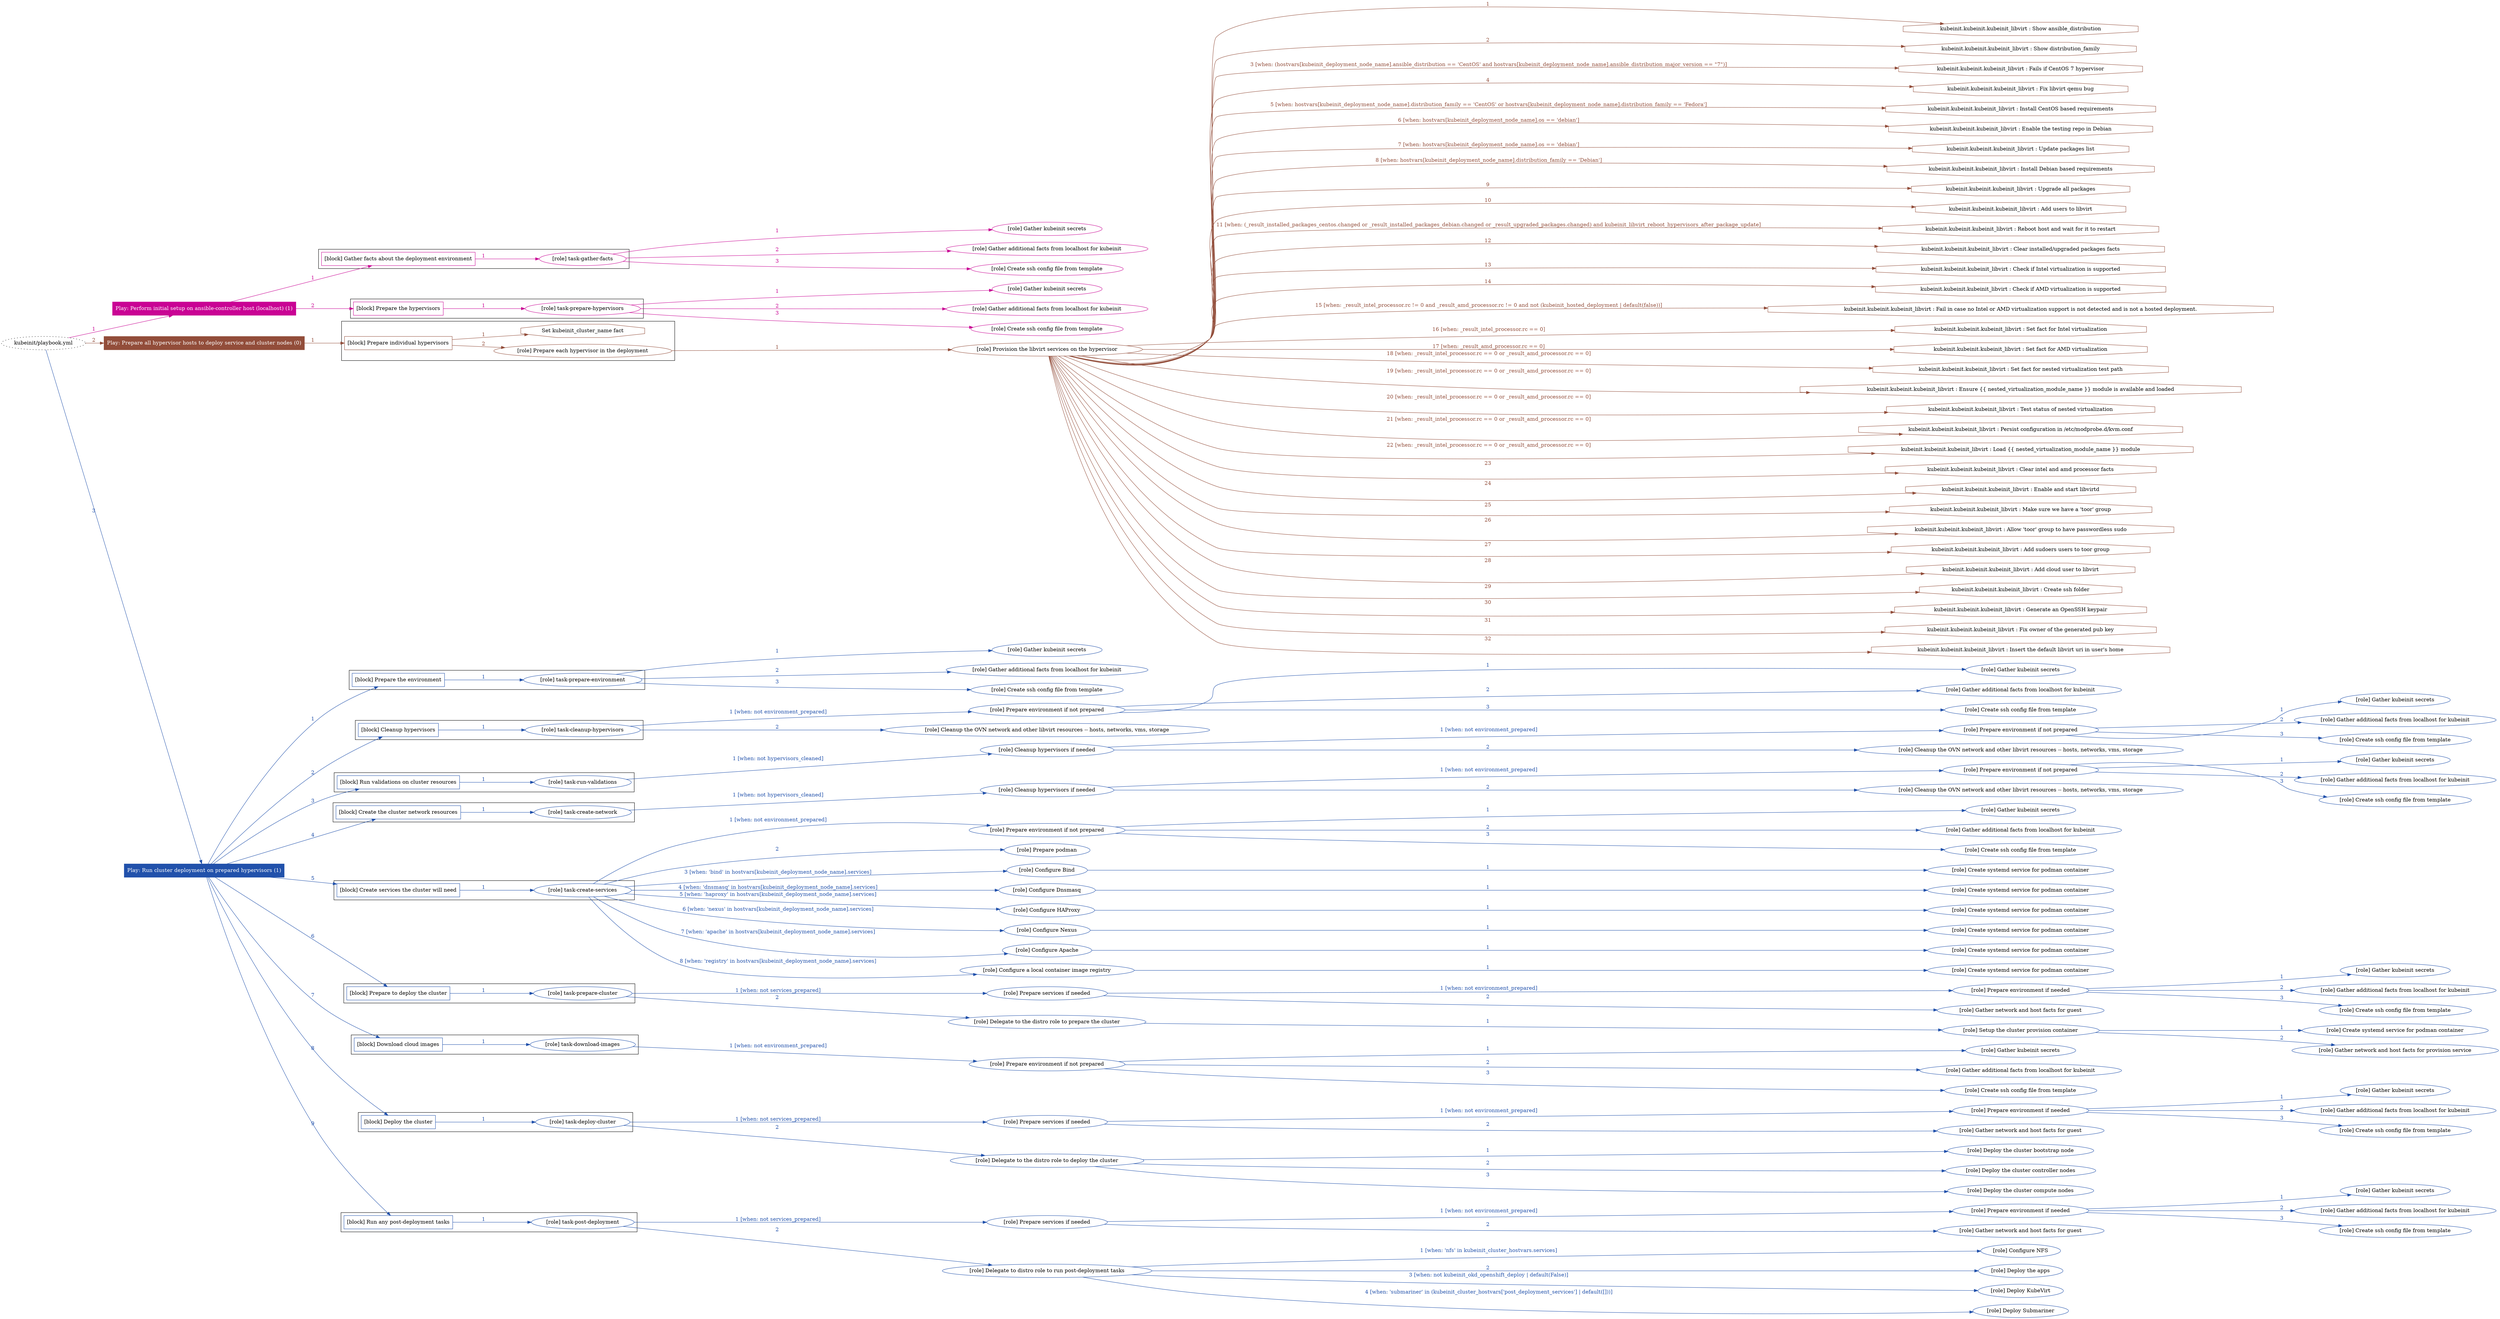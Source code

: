 digraph {
	graph [concentrate=true ordering=in rankdir=LR ratio=fill]
	edge [esep=5 sep=10]
	"kubeinit/playbook.yml" [id=root_node style=dotted]
	play_89f394bd [label="Play: Perform initial setup on ansible-controller host (localhost) (1)" color="#c90394" fontcolor="#ffffff" id=play_89f394bd shape=box style=filled tooltip=localhost]
	"kubeinit/playbook.yml" -> play_89f394bd [label="1 " color="#c90394" fontcolor="#c90394" id=edge_a8572c7b labeltooltip="1 " tooltip="1 "]
	subgraph "Gather kubeinit secrets" {
		role_0ba0e961 [label="[role] Gather kubeinit secrets" color="#c90394" id=role_0ba0e961 tooltip="Gather kubeinit secrets"]
	}
	subgraph "Gather additional facts from localhost for kubeinit" {
		role_c04fdbd7 [label="[role] Gather additional facts from localhost for kubeinit" color="#c90394" id=role_c04fdbd7 tooltip="Gather additional facts from localhost for kubeinit"]
	}
	subgraph "Create ssh config file from template" {
		role_5e4dc80d [label="[role] Create ssh config file from template" color="#c90394" id=role_5e4dc80d tooltip="Create ssh config file from template"]
	}
	subgraph "task-gather-facts" {
		role_0a636945 [label="[role] task-gather-facts" color="#c90394" id=role_0a636945 tooltip="task-gather-facts"]
		role_0a636945 -> role_0ba0e961 [label="1 " color="#c90394" fontcolor="#c90394" id=edge_f720517a labeltooltip="1 " tooltip="1 "]
		role_0a636945 -> role_c04fdbd7 [label="2 " color="#c90394" fontcolor="#c90394" id=edge_b1d1b914 labeltooltip="2 " tooltip="2 "]
		role_0a636945 -> role_5e4dc80d [label="3 " color="#c90394" fontcolor="#c90394" id=edge_578b113d labeltooltip="3 " tooltip="3 "]
	}
	subgraph "Gather kubeinit secrets" {
		role_e8a8e2ba [label="[role] Gather kubeinit secrets" color="#c90394" id=role_e8a8e2ba tooltip="Gather kubeinit secrets"]
	}
	subgraph "Gather additional facts from localhost for kubeinit" {
		role_e1979c20 [label="[role] Gather additional facts from localhost for kubeinit" color="#c90394" id=role_e1979c20 tooltip="Gather additional facts from localhost for kubeinit"]
	}
	subgraph "Create ssh config file from template" {
		role_d66379b2 [label="[role] Create ssh config file from template" color="#c90394" id=role_d66379b2 tooltip="Create ssh config file from template"]
	}
	subgraph "task-prepare-hypervisors" {
		role_74c50808 [label="[role] task-prepare-hypervisors" color="#c90394" id=role_74c50808 tooltip="task-prepare-hypervisors"]
		role_74c50808 -> role_e8a8e2ba [label="1 " color="#c90394" fontcolor="#c90394" id=edge_cc31ff54 labeltooltip="1 " tooltip="1 "]
		role_74c50808 -> role_e1979c20 [label="2 " color="#c90394" fontcolor="#c90394" id=edge_ba671cfe labeltooltip="2 " tooltip="2 "]
		role_74c50808 -> role_d66379b2 [label="3 " color="#c90394" fontcolor="#c90394" id=edge_78fd82ef labeltooltip="3 " tooltip="3 "]
	}
	subgraph "Play: Perform initial setup on ansible-controller host (localhost) (1)" {
		play_89f394bd -> block_bc81eb5c [label=1 color="#c90394" fontcolor="#c90394" id=edge_9e8557f2 labeltooltip=1 tooltip=1]
		subgraph cluster_block_bc81eb5c {
			block_bc81eb5c [label="[block] Gather facts about the deployment environment" color="#c90394" id=block_bc81eb5c labeltooltip="Gather facts about the deployment environment" shape=box tooltip="Gather facts about the deployment environment"]
			block_bc81eb5c -> role_0a636945 [label="1 " color="#c90394" fontcolor="#c90394" id=edge_6aa9cfd5 labeltooltip="1 " tooltip="1 "]
		}
		play_89f394bd -> block_e5239d18 [label=2 color="#c90394" fontcolor="#c90394" id=edge_1dfb1597 labeltooltip=2 tooltip=2]
		subgraph cluster_block_e5239d18 {
			block_e5239d18 [label="[block] Prepare the hypervisors" color="#c90394" id=block_e5239d18 labeltooltip="Prepare the hypervisors" shape=box tooltip="Prepare the hypervisors"]
			block_e5239d18 -> role_74c50808 [label="1 " color="#c90394" fontcolor="#c90394" id=edge_68de1f08 labeltooltip="1 " tooltip="1 "]
		}
	}
	play_40ee2f15 [label="Play: Prepare all hypervisor hosts to deploy service and cluster nodes (0)" color="#924d3a" fontcolor="#ffffff" id=play_40ee2f15 shape=box style=filled tooltip="Play: Prepare all hypervisor hosts to deploy service and cluster nodes (0)"]
	"kubeinit/playbook.yml" -> play_40ee2f15 [label="2 " color="#924d3a" fontcolor="#924d3a" id=edge_bad44b16 labeltooltip="2 " tooltip="2 "]
	subgraph "Provision the libvirt services on the hypervisor" {
		role_5d7294c8 [label="[role] Provision the libvirt services on the hypervisor" color="#924d3a" id=role_5d7294c8 tooltip="Provision the libvirt services on the hypervisor"]
		task_5322d068 [label="kubeinit.kubeinit.kubeinit_libvirt : Show ansible_distribution" color="#924d3a" id=task_5322d068 shape=octagon tooltip="kubeinit.kubeinit.kubeinit_libvirt : Show ansible_distribution"]
		role_5d7294c8 -> task_5322d068 [label="1 " color="#924d3a" fontcolor="#924d3a" id=edge_6e6cd356 labeltooltip="1 " tooltip="1 "]
		task_ffdc4da1 [label="kubeinit.kubeinit.kubeinit_libvirt : Show distribution_family" color="#924d3a" id=task_ffdc4da1 shape=octagon tooltip="kubeinit.kubeinit.kubeinit_libvirt : Show distribution_family"]
		role_5d7294c8 -> task_ffdc4da1 [label="2 " color="#924d3a" fontcolor="#924d3a" id=edge_d124a5a9 labeltooltip="2 " tooltip="2 "]
		task_8e98b9cd [label="kubeinit.kubeinit.kubeinit_libvirt : Fails if CentOS 7 hypervisor" color="#924d3a" id=task_8e98b9cd shape=octagon tooltip="kubeinit.kubeinit.kubeinit_libvirt : Fails if CentOS 7 hypervisor"]
		role_5d7294c8 -> task_8e98b9cd [label="3 [when: (hostvars[kubeinit_deployment_node_name].ansible_distribution == 'CentOS' and hostvars[kubeinit_deployment_node_name].ansible_distribution_major_version == \"7\")]" color="#924d3a" fontcolor="#924d3a" id=edge_a90361f9 labeltooltip="3 [when: (hostvars[kubeinit_deployment_node_name].ansible_distribution == 'CentOS' and hostvars[kubeinit_deployment_node_name].ansible_distribution_major_version == \"7\")]" tooltip="3 [when: (hostvars[kubeinit_deployment_node_name].ansible_distribution == 'CentOS' and hostvars[kubeinit_deployment_node_name].ansible_distribution_major_version == \"7\")]"]
		task_4eac0495 [label="kubeinit.kubeinit.kubeinit_libvirt : Fix libvirt qemu bug" color="#924d3a" id=task_4eac0495 shape=octagon tooltip="kubeinit.kubeinit.kubeinit_libvirt : Fix libvirt qemu bug"]
		role_5d7294c8 -> task_4eac0495 [label="4 " color="#924d3a" fontcolor="#924d3a" id=edge_474cc884 labeltooltip="4 " tooltip="4 "]
		task_e17a3308 [label="kubeinit.kubeinit.kubeinit_libvirt : Install CentOS based requirements" color="#924d3a" id=task_e17a3308 shape=octagon tooltip="kubeinit.kubeinit.kubeinit_libvirt : Install CentOS based requirements"]
		role_5d7294c8 -> task_e17a3308 [label="5 [when: hostvars[kubeinit_deployment_node_name].distribution_family == 'CentOS' or hostvars[kubeinit_deployment_node_name].distribution_family == 'Fedora']" color="#924d3a" fontcolor="#924d3a" id=edge_31139ec3 labeltooltip="5 [when: hostvars[kubeinit_deployment_node_name].distribution_family == 'CentOS' or hostvars[kubeinit_deployment_node_name].distribution_family == 'Fedora']" tooltip="5 [when: hostvars[kubeinit_deployment_node_name].distribution_family == 'CentOS' or hostvars[kubeinit_deployment_node_name].distribution_family == 'Fedora']"]
		task_7b4244b6 [label="kubeinit.kubeinit.kubeinit_libvirt : Enable the testing repo in Debian" color="#924d3a" id=task_7b4244b6 shape=octagon tooltip="kubeinit.kubeinit.kubeinit_libvirt : Enable the testing repo in Debian"]
		role_5d7294c8 -> task_7b4244b6 [label="6 [when: hostvars[kubeinit_deployment_node_name].os == 'debian']" color="#924d3a" fontcolor="#924d3a" id=edge_033aa45b labeltooltip="6 [when: hostvars[kubeinit_deployment_node_name].os == 'debian']" tooltip="6 [when: hostvars[kubeinit_deployment_node_name].os == 'debian']"]
		task_8ab01d7a [label="kubeinit.kubeinit.kubeinit_libvirt : Update packages list" color="#924d3a" id=task_8ab01d7a shape=octagon tooltip="kubeinit.kubeinit.kubeinit_libvirt : Update packages list"]
		role_5d7294c8 -> task_8ab01d7a [label="7 [when: hostvars[kubeinit_deployment_node_name].os == 'debian']" color="#924d3a" fontcolor="#924d3a" id=edge_4af995a5 labeltooltip="7 [when: hostvars[kubeinit_deployment_node_name].os == 'debian']" tooltip="7 [when: hostvars[kubeinit_deployment_node_name].os == 'debian']"]
		task_8e571c0d [label="kubeinit.kubeinit.kubeinit_libvirt : Install Debian based requirements" color="#924d3a" id=task_8e571c0d shape=octagon tooltip="kubeinit.kubeinit.kubeinit_libvirt : Install Debian based requirements"]
		role_5d7294c8 -> task_8e571c0d [label="8 [when: hostvars[kubeinit_deployment_node_name].distribution_family == 'Debian']" color="#924d3a" fontcolor="#924d3a" id=edge_03bd0adf labeltooltip="8 [when: hostvars[kubeinit_deployment_node_name].distribution_family == 'Debian']" tooltip="8 [when: hostvars[kubeinit_deployment_node_name].distribution_family == 'Debian']"]
		task_85aae3ad [label="kubeinit.kubeinit.kubeinit_libvirt : Upgrade all packages" color="#924d3a" id=task_85aae3ad shape=octagon tooltip="kubeinit.kubeinit.kubeinit_libvirt : Upgrade all packages"]
		role_5d7294c8 -> task_85aae3ad [label="9 " color="#924d3a" fontcolor="#924d3a" id=edge_76bd9dbe labeltooltip="9 " tooltip="9 "]
		task_f43368ce [label="kubeinit.kubeinit.kubeinit_libvirt : Add users to libvirt" color="#924d3a" id=task_f43368ce shape=octagon tooltip="kubeinit.kubeinit.kubeinit_libvirt : Add users to libvirt"]
		role_5d7294c8 -> task_f43368ce [label="10 " color="#924d3a" fontcolor="#924d3a" id=edge_7b4b3369 labeltooltip="10 " tooltip="10 "]
		task_4cb141bb [label="kubeinit.kubeinit.kubeinit_libvirt : Reboot host and wait for it to restart" color="#924d3a" id=task_4cb141bb shape=octagon tooltip="kubeinit.kubeinit.kubeinit_libvirt : Reboot host and wait for it to restart"]
		role_5d7294c8 -> task_4cb141bb [label="11 [when: (_result_installed_packages_centos.changed or _result_installed_packages_debian.changed or _result_upgraded_packages.changed) and kubeinit_libvirt_reboot_hypervisors_after_package_update]" color="#924d3a" fontcolor="#924d3a" id=edge_56bc4d8d labeltooltip="11 [when: (_result_installed_packages_centos.changed or _result_installed_packages_debian.changed or _result_upgraded_packages.changed) and kubeinit_libvirt_reboot_hypervisors_after_package_update]" tooltip="11 [when: (_result_installed_packages_centos.changed or _result_installed_packages_debian.changed or _result_upgraded_packages.changed) and kubeinit_libvirt_reboot_hypervisors_after_package_update]"]
		task_3b4d18f9 [label="kubeinit.kubeinit.kubeinit_libvirt : Clear installed/upgraded packages facts" color="#924d3a" id=task_3b4d18f9 shape=octagon tooltip="kubeinit.kubeinit.kubeinit_libvirt : Clear installed/upgraded packages facts"]
		role_5d7294c8 -> task_3b4d18f9 [label="12 " color="#924d3a" fontcolor="#924d3a" id=edge_c34503e9 labeltooltip="12 " tooltip="12 "]
		task_f6cf6a13 [label="kubeinit.kubeinit.kubeinit_libvirt : Check if Intel virtualization is supported" color="#924d3a" id=task_f6cf6a13 shape=octagon tooltip="kubeinit.kubeinit.kubeinit_libvirt : Check if Intel virtualization is supported"]
		role_5d7294c8 -> task_f6cf6a13 [label="13 " color="#924d3a" fontcolor="#924d3a" id=edge_a768c5c2 labeltooltip="13 " tooltip="13 "]
		task_5f73659a [label="kubeinit.kubeinit.kubeinit_libvirt : Check if AMD virtualization is supported" color="#924d3a" id=task_5f73659a shape=octagon tooltip="kubeinit.kubeinit.kubeinit_libvirt : Check if AMD virtualization is supported"]
		role_5d7294c8 -> task_5f73659a [label="14 " color="#924d3a" fontcolor="#924d3a" id=edge_f87b5e0f labeltooltip="14 " tooltip="14 "]
		task_27230811 [label="kubeinit.kubeinit.kubeinit_libvirt : Fail in case no Intel or AMD virtualization support is not detected and is not a hosted deployment." color="#924d3a" id=task_27230811 shape=octagon tooltip="kubeinit.kubeinit.kubeinit_libvirt : Fail in case no Intel or AMD virtualization support is not detected and is not a hosted deployment."]
		role_5d7294c8 -> task_27230811 [label="15 [when: _result_intel_processor.rc != 0 and _result_amd_processor.rc != 0 and not (kubeinit_hosted_deployment | default(false))]" color="#924d3a" fontcolor="#924d3a" id=edge_54611bca labeltooltip="15 [when: _result_intel_processor.rc != 0 and _result_amd_processor.rc != 0 and not (kubeinit_hosted_deployment | default(false))]" tooltip="15 [when: _result_intel_processor.rc != 0 and _result_amd_processor.rc != 0 and not (kubeinit_hosted_deployment | default(false))]"]
		task_0712ce29 [label="kubeinit.kubeinit.kubeinit_libvirt : Set fact for Intel virtualization" color="#924d3a" id=task_0712ce29 shape=octagon tooltip="kubeinit.kubeinit.kubeinit_libvirt : Set fact for Intel virtualization"]
		role_5d7294c8 -> task_0712ce29 [label="16 [when: _result_intel_processor.rc == 0]" color="#924d3a" fontcolor="#924d3a" id=edge_fb61e10e labeltooltip="16 [when: _result_intel_processor.rc == 0]" tooltip="16 [when: _result_intel_processor.rc == 0]"]
		task_b4eecaa8 [label="kubeinit.kubeinit.kubeinit_libvirt : Set fact for AMD virtualization" color="#924d3a" id=task_b4eecaa8 shape=octagon tooltip="kubeinit.kubeinit.kubeinit_libvirt : Set fact for AMD virtualization"]
		role_5d7294c8 -> task_b4eecaa8 [label="17 [when: _result_amd_processor.rc == 0]" color="#924d3a" fontcolor="#924d3a" id=edge_d7e84927 labeltooltip="17 [when: _result_amd_processor.rc == 0]" tooltip="17 [when: _result_amd_processor.rc == 0]"]
		task_f4c24607 [label="kubeinit.kubeinit.kubeinit_libvirt : Set fact for nested virtualization test path" color="#924d3a" id=task_f4c24607 shape=octagon tooltip="kubeinit.kubeinit.kubeinit_libvirt : Set fact for nested virtualization test path"]
		role_5d7294c8 -> task_f4c24607 [label="18 [when: _result_intel_processor.rc == 0 or _result_amd_processor.rc == 0]" color="#924d3a" fontcolor="#924d3a" id=edge_2a91dbf7 labeltooltip="18 [when: _result_intel_processor.rc == 0 or _result_amd_processor.rc == 0]" tooltip="18 [when: _result_intel_processor.rc == 0 or _result_amd_processor.rc == 0]"]
		task_fd2bf4f2 [label="kubeinit.kubeinit.kubeinit_libvirt : Ensure {{ nested_virtualization_module_name }} module is available and loaded" color="#924d3a" id=task_fd2bf4f2 shape=octagon tooltip="kubeinit.kubeinit.kubeinit_libvirt : Ensure {{ nested_virtualization_module_name }} module is available and loaded"]
		role_5d7294c8 -> task_fd2bf4f2 [label="19 [when: _result_intel_processor.rc == 0 or _result_amd_processor.rc == 0]" color="#924d3a" fontcolor="#924d3a" id=edge_41b2718b labeltooltip="19 [when: _result_intel_processor.rc == 0 or _result_amd_processor.rc == 0]" tooltip="19 [when: _result_intel_processor.rc == 0 or _result_amd_processor.rc == 0]"]
		task_4bc9cefe [label="kubeinit.kubeinit.kubeinit_libvirt : Test status of nested virtualization" color="#924d3a" id=task_4bc9cefe shape=octagon tooltip="kubeinit.kubeinit.kubeinit_libvirt : Test status of nested virtualization"]
		role_5d7294c8 -> task_4bc9cefe [label="20 [when: _result_intel_processor.rc == 0 or _result_amd_processor.rc == 0]" color="#924d3a" fontcolor="#924d3a" id=edge_e467c928 labeltooltip="20 [when: _result_intel_processor.rc == 0 or _result_amd_processor.rc == 0]" tooltip="20 [when: _result_intel_processor.rc == 0 or _result_amd_processor.rc == 0]"]
		task_9658ba97 [label="kubeinit.kubeinit.kubeinit_libvirt : Persist configuration in /etc/modprobe.d/kvm.conf" color="#924d3a" id=task_9658ba97 shape=octagon tooltip="kubeinit.kubeinit.kubeinit_libvirt : Persist configuration in /etc/modprobe.d/kvm.conf"]
		role_5d7294c8 -> task_9658ba97 [label="21 [when: _result_intel_processor.rc == 0 or _result_amd_processor.rc == 0]" color="#924d3a" fontcolor="#924d3a" id=edge_2fb763e1 labeltooltip="21 [when: _result_intel_processor.rc == 0 or _result_amd_processor.rc == 0]" tooltip="21 [when: _result_intel_processor.rc == 0 or _result_amd_processor.rc == 0]"]
		task_277998c8 [label="kubeinit.kubeinit.kubeinit_libvirt : Load {{ nested_virtualization_module_name }} module" color="#924d3a" id=task_277998c8 shape=octagon tooltip="kubeinit.kubeinit.kubeinit_libvirt : Load {{ nested_virtualization_module_name }} module"]
		role_5d7294c8 -> task_277998c8 [label="22 [when: _result_intel_processor.rc == 0 or _result_amd_processor.rc == 0]" color="#924d3a" fontcolor="#924d3a" id=edge_483711ae labeltooltip="22 [when: _result_intel_processor.rc == 0 or _result_amd_processor.rc == 0]" tooltip="22 [when: _result_intel_processor.rc == 0 or _result_amd_processor.rc == 0]"]
		task_bfa93597 [label="kubeinit.kubeinit.kubeinit_libvirt : Clear intel and amd processor facts" color="#924d3a" id=task_bfa93597 shape=octagon tooltip="kubeinit.kubeinit.kubeinit_libvirt : Clear intel and amd processor facts"]
		role_5d7294c8 -> task_bfa93597 [label="23 " color="#924d3a" fontcolor="#924d3a" id=edge_b4bac99c labeltooltip="23 " tooltip="23 "]
		task_ff850a81 [label="kubeinit.kubeinit.kubeinit_libvirt : Enable and start libvirtd" color="#924d3a" id=task_ff850a81 shape=octagon tooltip="kubeinit.kubeinit.kubeinit_libvirt : Enable and start libvirtd"]
		role_5d7294c8 -> task_ff850a81 [label="24 " color="#924d3a" fontcolor="#924d3a" id=edge_224a3311 labeltooltip="24 " tooltip="24 "]
		task_d121e3de [label="kubeinit.kubeinit.kubeinit_libvirt : Make sure we have a 'toor' group" color="#924d3a" id=task_d121e3de shape=octagon tooltip="kubeinit.kubeinit.kubeinit_libvirt : Make sure we have a 'toor' group"]
		role_5d7294c8 -> task_d121e3de [label="25 " color="#924d3a" fontcolor="#924d3a" id=edge_1973edf9 labeltooltip="25 " tooltip="25 "]
		task_628cd94d [label="kubeinit.kubeinit.kubeinit_libvirt : Allow 'toor' group to have passwordless sudo" color="#924d3a" id=task_628cd94d shape=octagon tooltip="kubeinit.kubeinit.kubeinit_libvirt : Allow 'toor' group to have passwordless sudo"]
		role_5d7294c8 -> task_628cd94d [label="26 " color="#924d3a" fontcolor="#924d3a" id=edge_2229712c labeltooltip="26 " tooltip="26 "]
		task_a8022fc0 [label="kubeinit.kubeinit.kubeinit_libvirt : Add sudoers users to toor group" color="#924d3a" id=task_a8022fc0 shape=octagon tooltip="kubeinit.kubeinit.kubeinit_libvirt : Add sudoers users to toor group"]
		role_5d7294c8 -> task_a8022fc0 [label="27 " color="#924d3a" fontcolor="#924d3a" id=edge_dd4f2ee9 labeltooltip="27 " tooltip="27 "]
		task_bde865dc [label="kubeinit.kubeinit.kubeinit_libvirt : Add cloud user to libvirt" color="#924d3a" id=task_bde865dc shape=octagon tooltip="kubeinit.kubeinit.kubeinit_libvirt : Add cloud user to libvirt"]
		role_5d7294c8 -> task_bde865dc [label="28 " color="#924d3a" fontcolor="#924d3a" id=edge_5d27a109 labeltooltip="28 " tooltip="28 "]
		task_f93ea581 [label="kubeinit.kubeinit.kubeinit_libvirt : Create ssh folder" color="#924d3a" id=task_f93ea581 shape=octagon tooltip="kubeinit.kubeinit.kubeinit_libvirt : Create ssh folder"]
		role_5d7294c8 -> task_f93ea581 [label="29 " color="#924d3a" fontcolor="#924d3a" id=edge_e9ce0830 labeltooltip="29 " tooltip="29 "]
		task_fb435ccf [label="kubeinit.kubeinit.kubeinit_libvirt : Generate an OpenSSH keypair" color="#924d3a" id=task_fb435ccf shape=octagon tooltip="kubeinit.kubeinit.kubeinit_libvirt : Generate an OpenSSH keypair"]
		role_5d7294c8 -> task_fb435ccf [label="30 " color="#924d3a" fontcolor="#924d3a" id=edge_b8cd8635 labeltooltip="30 " tooltip="30 "]
		task_9974d913 [label="kubeinit.kubeinit.kubeinit_libvirt : Fix owner of the generated pub key" color="#924d3a" id=task_9974d913 shape=octagon tooltip="kubeinit.kubeinit.kubeinit_libvirt : Fix owner of the generated pub key"]
		role_5d7294c8 -> task_9974d913 [label="31 " color="#924d3a" fontcolor="#924d3a" id=edge_4b1539c2 labeltooltip="31 " tooltip="31 "]
		task_941747d8 [label="kubeinit.kubeinit.kubeinit_libvirt : Insert the default libvirt uri in user's home" color="#924d3a" id=task_941747d8 shape=octagon tooltip="kubeinit.kubeinit.kubeinit_libvirt : Insert the default libvirt uri in user's home"]
		role_5d7294c8 -> task_941747d8 [label="32 " color="#924d3a" fontcolor="#924d3a" id=edge_ede2bdcc labeltooltip="32 " tooltip="32 "]
	}
	subgraph "Prepare each hypervisor in the deployment" {
		role_fd4c66b4 [label="[role] Prepare each hypervisor in the deployment" color="#924d3a" id=role_fd4c66b4 tooltip="Prepare each hypervisor in the deployment"]
		role_fd4c66b4 -> role_5d7294c8 [label="1 " color="#924d3a" fontcolor="#924d3a" id=edge_2f4faf77 labeltooltip="1 " tooltip="1 "]
	}
	subgraph "Play: Prepare all hypervisor hosts to deploy service and cluster nodes (0)" {
		play_40ee2f15 -> block_957880c9 [label=1 color="#924d3a" fontcolor="#924d3a" id=edge_6c143b36 labeltooltip=1 tooltip=1]
		subgraph cluster_block_957880c9 {
			block_957880c9 [label="[block] Prepare individual hypervisors" color="#924d3a" id=block_957880c9 labeltooltip="Prepare individual hypervisors" shape=box tooltip="Prepare individual hypervisors"]
			block_957880c9 -> role_fd4c66b4 [label="2 " color="#924d3a" fontcolor="#924d3a" id=edge_bb9ffed3 labeltooltip="2 " tooltip="2 "]
			task_172c46d0 [label="Set kubeinit_cluster_name fact" color="#924d3a" id=task_172c46d0 shape=octagon tooltip="Set kubeinit_cluster_name fact"]
			block_957880c9 -> task_172c46d0 [label="1 " color="#924d3a" fontcolor="#924d3a" id=edge_4445ba05 labeltooltip="1 " tooltip="1 "]
		}
	}
	play_99adc8e3 [label="Play: Run cluster deployment on prepared hypervisors (1)" color="#2151ab" fontcolor="#ffffff" id=play_99adc8e3 shape=box style=filled tooltip=localhost]
	"kubeinit/playbook.yml" -> play_99adc8e3 [label="3 " color="#2151ab" fontcolor="#2151ab" id=edge_b1f94582 labeltooltip="3 " tooltip="3 "]
	subgraph "Gather kubeinit secrets" {
		role_0c079920 [label="[role] Gather kubeinit secrets" color="#2151ab" id=role_0c079920 tooltip="Gather kubeinit secrets"]
	}
	subgraph "Gather additional facts from localhost for kubeinit" {
		role_e3ab6b35 [label="[role] Gather additional facts from localhost for kubeinit" color="#2151ab" id=role_e3ab6b35 tooltip="Gather additional facts from localhost for kubeinit"]
	}
	subgraph "Create ssh config file from template" {
		role_4ef29caa [label="[role] Create ssh config file from template" color="#2151ab" id=role_4ef29caa tooltip="Create ssh config file from template"]
	}
	subgraph "task-prepare-environment" {
		role_fa3469e4 [label="[role] task-prepare-environment" color="#2151ab" id=role_fa3469e4 tooltip="task-prepare-environment"]
		role_fa3469e4 -> role_0c079920 [label="1 " color="#2151ab" fontcolor="#2151ab" id=edge_480be095 labeltooltip="1 " tooltip="1 "]
		role_fa3469e4 -> role_e3ab6b35 [label="2 " color="#2151ab" fontcolor="#2151ab" id=edge_1850fb31 labeltooltip="2 " tooltip="2 "]
		role_fa3469e4 -> role_4ef29caa [label="3 " color="#2151ab" fontcolor="#2151ab" id=edge_04a4f682 labeltooltip="3 " tooltip="3 "]
	}
	subgraph "Gather kubeinit secrets" {
		role_96b1a2fc [label="[role] Gather kubeinit secrets" color="#2151ab" id=role_96b1a2fc tooltip="Gather kubeinit secrets"]
	}
	subgraph "Gather additional facts from localhost for kubeinit" {
		role_bad2777f [label="[role] Gather additional facts from localhost for kubeinit" color="#2151ab" id=role_bad2777f tooltip="Gather additional facts from localhost for kubeinit"]
	}
	subgraph "Create ssh config file from template" {
		role_6da7bab1 [label="[role] Create ssh config file from template" color="#2151ab" id=role_6da7bab1 tooltip="Create ssh config file from template"]
	}
	subgraph "Prepare environment if not prepared" {
		role_a4134e19 [label="[role] Prepare environment if not prepared" color="#2151ab" id=role_a4134e19 tooltip="Prepare environment if not prepared"]
		role_a4134e19 -> role_96b1a2fc [label="1 " color="#2151ab" fontcolor="#2151ab" id=edge_ce5339df labeltooltip="1 " tooltip="1 "]
		role_a4134e19 -> role_bad2777f [label="2 " color="#2151ab" fontcolor="#2151ab" id=edge_744771eb labeltooltip="2 " tooltip="2 "]
		role_a4134e19 -> role_6da7bab1 [label="3 " color="#2151ab" fontcolor="#2151ab" id=edge_64163988 labeltooltip="3 " tooltip="3 "]
	}
	subgraph "Cleanup the OVN network and other libvirt resources -- hosts, networks, vms, storage" {
		role_6369c91c [label="[role] Cleanup the OVN network and other libvirt resources -- hosts, networks, vms, storage" color="#2151ab" id=role_6369c91c tooltip="Cleanup the OVN network and other libvirt resources -- hosts, networks, vms, storage"]
	}
	subgraph "task-cleanup-hypervisors" {
		role_62a0ecbe [label="[role] task-cleanup-hypervisors" color="#2151ab" id=role_62a0ecbe tooltip="task-cleanup-hypervisors"]
		role_62a0ecbe -> role_a4134e19 [label="1 [when: not environment_prepared]" color="#2151ab" fontcolor="#2151ab" id=edge_437af5ac labeltooltip="1 [when: not environment_prepared]" tooltip="1 [when: not environment_prepared]"]
		role_62a0ecbe -> role_6369c91c [label="2 " color="#2151ab" fontcolor="#2151ab" id=edge_bca5a334 labeltooltip="2 " tooltip="2 "]
	}
	subgraph "Gather kubeinit secrets" {
		role_2d7d2213 [label="[role] Gather kubeinit secrets" color="#2151ab" id=role_2d7d2213 tooltip="Gather kubeinit secrets"]
	}
	subgraph "Gather additional facts from localhost for kubeinit" {
		role_c2fa3c82 [label="[role] Gather additional facts from localhost for kubeinit" color="#2151ab" id=role_c2fa3c82 tooltip="Gather additional facts from localhost for kubeinit"]
	}
	subgraph "Create ssh config file from template" {
		role_42c7a0fa [label="[role] Create ssh config file from template" color="#2151ab" id=role_42c7a0fa tooltip="Create ssh config file from template"]
	}
	subgraph "Prepare environment if not prepared" {
		role_30969a84 [label="[role] Prepare environment if not prepared" color="#2151ab" id=role_30969a84 tooltip="Prepare environment if not prepared"]
		role_30969a84 -> role_2d7d2213 [label="1 " color="#2151ab" fontcolor="#2151ab" id=edge_582c4548 labeltooltip="1 " tooltip="1 "]
		role_30969a84 -> role_c2fa3c82 [label="2 " color="#2151ab" fontcolor="#2151ab" id=edge_f0727d1b labeltooltip="2 " tooltip="2 "]
		role_30969a84 -> role_42c7a0fa [label="3 " color="#2151ab" fontcolor="#2151ab" id=edge_dd92b6e8 labeltooltip="3 " tooltip="3 "]
	}
	subgraph "Cleanup the OVN network and other libvirt resources -- hosts, networks, vms, storage" {
		role_af01920a [label="[role] Cleanup the OVN network and other libvirt resources -- hosts, networks, vms, storage" color="#2151ab" id=role_af01920a tooltip="Cleanup the OVN network and other libvirt resources -- hosts, networks, vms, storage"]
	}
	subgraph "Cleanup hypervisors if needed" {
		role_59e33907 [label="[role] Cleanup hypervisors if needed" color="#2151ab" id=role_59e33907 tooltip="Cleanup hypervisors if needed"]
		role_59e33907 -> role_30969a84 [label="1 [when: not environment_prepared]" color="#2151ab" fontcolor="#2151ab" id=edge_2bfb4039 labeltooltip="1 [when: not environment_prepared]" tooltip="1 [when: not environment_prepared]"]
		role_59e33907 -> role_af01920a [label="2 " color="#2151ab" fontcolor="#2151ab" id=edge_82e9daf7 labeltooltip="2 " tooltip="2 "]
	}
	subgraph "task-run-validations" {
		role_a0115a9b [label="[role] task-run-validations" color="#2151ab" id=role_a0115a9b tooltip="task-run-validations"]
		role_a0115a9b -> role_59e33907 [label="1 [when: not hypervisors_cleaned]" color="#2151ab" fontcolor="#2151ab" id=edge_6080eab3 labeltooltip="1 [when: not hypervisors_cleaned]" tooltip="1 [when: not hypervisors_cleaned]"]
	}
	subgraph "Gather kubeinit secrets" {
		role_7bf6889f [label="[role] Gather kubeinit secrets" color="#2151ab" id=role_7bf6889f tooltip="Gather kubeinit secrets"]
	}
	subgraph "Gather additional facts from localhost for kubeinit" {
		role_2bdd73f8 [label="[role] Gather additional facts from localhost for kubeinit" color="#2151ab" id=role_2bdd73f8 tooltip="Gather additional facts from localhost for kubeinit"]
	}
	subgraph "Create ssh config file from template" {
		role_c860ef9e [label="[role] Create ssh config file from template" color="#2151ab" id=role_c860ef9e tooltip="Create ssh config file from template"]
	}
	subgraph "Prepare environment if not prepared" {
		role_135e7ef3 [label="[role] Prepare environment if not prepared" color="#2151ab" id=role_135e7ef3 tooltip="Prepare environment if not prepared"]
		role_135e7ef3 -> role_7bf6889f [label="1 " color="#2151ab" fontcolor="#2151ab" id=edge_0f172536 labeltooltip="1 " tooltip="1 "]
		role_135e7ef3 -> role_2bdd73f8 [label="2 " color="#2151ab" fontcolor="#2151ab" id=edge_d1b3a2b4 labeltooltip="2 " tooltip="2 "]
		role_135e7ef3 -> role_c860ef9e [label="3 " color="#2151ab" fontcolor="#2151ab" id=edge_e90eda9b labeltooltip="3 " tooltip="3 "]
	}
	subgraph "Cleanup the OVN network and other libvirt resources -- hosts, networks, vms, storage" {
		role_1d2bd3cf [label="[role] Cleanup the OVN network and other libvirt resources -- hosts, networks, vms, storage" color="#2151ab" id=role_1d2bd3cf tooltip="Cleanup the OVN network and other libvirt resources -- hosts, networks, vms, storage"]
	}
	subgraph "Cleanup hypervisors if needed" {
		role_beef0db6 [label="[role] Cleanup hypervisors if needed" color="#2151ab" id=role_beef0db6 tooltip="Cleanup hypervisors if needed"]
		role_beef0db6 -> role_135e7ef3 [label="1 [when: not environment_prepared]" color="#2151ab" fontcolor="#2151ab" id=edge_d095f064 labeltooltip="1 [when: not environment_prepared]" tooltip="1 [when: not environment_prepared]"]
		role_beef0db6 -> role_1d2bd3cf [label="2 " color="#2151ab" fontcolor="#2151ab" id=edge_39a65db8 labeltooltip="2 " tooltip="2 "]
	}
	subgraph "task-create-network" {
		role_fcbe7cff [label="[role] task-create-network" color="#2151ab" id=role_fcbe7cff tooltip="task-create-network"]
		role_fcbe7cff -> role_beef0db6 [label="1 [when: not hypervisors_cleaned]" color="#2151ab" fontcolor="#2151ab" id=edge_23fbe07e labeltooltip="1 [when: not hypervisors_cleaned]" tooltip="1 [when: not hypervisors_cleaned]"]
	}
	subgraph "Gather kubeinit secrets" {
		role_fde941d6 [label="[role] Gather kubeinit secrets" color="#2151ab" id=role_fde941d6 tooltip="Gather kubeinit secrets"]
	}
	subgraph "Gather additional facts from localhost for kubeinit" {
		role_5b3b9a1b [label="[role] Gather additional facts from localhost for kubeinit" color="#2151ab" id=role_5b3b9a1b tooltip="Gather additional facts from localhost for kubeinit"]
	}
	subgraph "Create ssh config file from template" {
		role_9a4a90f6 [label="[role] Create ssh config file from template" color="#2151ab" id=role_9a4a90f6 tooltip="Create ssh config file from template"]
	}
	subgraph "Prepare environment if not prepared" {
		role_630b9eeb [label="[role] Prepare environment if not prepared" color="#2151ab" id=role_630b9eeb tooltip="Prepare environment if not prepared"]
		role_630b9eeb -> role_fde941d6 [label="1 " color="#2151ab" fontcolor="#2151ab" id=edge_c856a458 labeltooltip="1 " tooltip="1 "]
		role_630b9eeb -> role_5b3b9a1b [label="2 " color="#2151ab" fontcolor="#2151ab" id=edge_310a556e labeltooltip="2 " tooltip="2 "]
		role_630b9eeb -> role_9a4a90f6 [label="3 " color="#2151ab" fontcolor="#2151ab" id=edge_93d536f2 labeltooltip="3 " tooltip="3 "]
	}
	subgraph "Prepare podman" {
		role_7222e582 [label="[role] Prepare podman" color="#2151ab" id=role_7222e582 tooltip="Prepare podman"]
	}
	subgraph "Create systemd service for podman container" {
		role_d8683cf9 [label="[role] Create systemd service for podman container" color="#2151ab" id=role_d8683cf9 tooltip="Create systemd service for podman container"]
	}
	subgraph "Configure Bind" {
		role_08ce5910 [label="[role] Configure Bind" color="#2151ab" id=role_08ce5910 tooltip="Configure Bind"]
		role_08ce5910 -> role_d8683cf9 [label="1 " color="#2151ab" fontcolor="#2151ab" id=edge_08cbfec2 labeltooltip="1 " tooltip="1 "]
	}
	subgraph "Create systemd service for podman container" {
		role_6610518f [label="[role] Create systemd service for podman container" color="#2151ab" id=role_6610518f tooltip="Create systemd service for podman container"]
	}
	subgraph "Configure Dnsmasq" {
		role_351bea7b [label="[role] Configure Dnsmasq" color="#2151ab" id=role_351bea7b tooltip="Configure Dnsmasq"]
		role_351bea7b -> role_6610518f [label="1 " color="#2151ab" fontcolor="#2151ab" id=edge_1c29ba7e labeltooltip="1 " tooltip="1 "]
	}
	subgraph "Create systemd service for podman container" {
		role_68ca9e8c [label="[role] Create systemd service for podman container" color="#2151ab" id=role_68ca9e8c tooltip="Create systemd service for podman container"]
	}
	subgraph "Configure HAProxy" {
		role_888b1b29 [label="[role] Configure HAProxy" color="#2151ab" id=role_888b1b29 tooltip="Configure HAProxy"]
		role_888b1b29 -> role_68ca9e8c [label="1 " color="#2151ab" fontcolor="#2151ab" id=edge_bb3380e4 labeltooltip="1 " tooltip="1 "]
	}
	subgraph "Create systemd service for podman container" {
		role_badc185f [label="[role] Create systemd service for podman container" color="#2151ab" id=role_badc185f tooltip="Create systemd service for podman container"]
	}
	subgraph "Configure Nexus" {
		role_6d0f2393 [label="[role] Configure Nexus" color="#2151ab" id=role_6d0f2393 tooltip="Configure Nexus"]
		role_6d0f2393 -> role_badc185f [label="1 " color="#2151ab" fontcolor="#2151ab" id=edge_918b83c1 labeltooltip="1 " tooltip="1 "]
	}
	subgraph "Create systemd service for podman container" {
		role_9d448527 [label="[role] Create systemd service for podman container" color="#2151ab" id=role_9d448527 tooltip="Create systemd service for podman container"]
	}
	subgraph "Configure Apache" {
		role_174994bf [label="[role] Configure Apache" color="#2151ab" id=role_174994bf tooltip="Configure Apache"]
		role_174994bf -> role_9d448527 [label="1 " color="#2151ab" fontcolor="#2151ab" id=edge_80d86a11 labeltooltip="1 " tooltip="1 "]
	}
	subgraph "Create systemd service for podman container" {
		role_b6ed2a1e [label="[role] Create systemd service for podman container" color="#2151ab" id=role_b6ed2a1e tooltip="Create systemd service for podman container"]
	}
	subgraph "Configure a local container image registry" {
		role_2e55d859 [label="[role] Configure a local container image registry" color="#2151ab" id=role_2e55d859 tooltip="Configure a local container image registry"]
		role_2e55d859 -> role_b6ed2a1e [label="1 " color="#2151ab" fontcolor="#2151ab" id=edge_5962d155 labeltooltip="1 " tooltip="1 "]
	}
	subgraph "task-create-services" {
		role_956360ff [label="[role] task-create-services" color="#2151ab" id=role_956360ff tooltip="task-create-services"]
		role_956360ff -> role_630b9eeb [label="1 [when: not environment_prepared]" color="#2151ab" fontcolor="#2151ab" id=edge_7b2e2021 labeltooltip="1 [when: not environment_prepared]" tooltip="1 [when: not environment_prepared]"]
		role_956360ff -> role_7222e582 [label="2 " color="#2151ab" fontcolor="#2151ab" id=edge_6e488ea8 labeltooltip="2 " tooltip="2 "]
		role_956360ff -> role_08ce5910 [label="3 [when: 'bind' in hostvars[kubeinit_deployment_node_name].services]" color="#2151ab" fontcolor="#2151ab" id=edge_1833e301 labeltooltip="3 [when: 'bind' in hostvars[kubeinit_deployment_node_name].services]" tooltip="3 [when: 'bind' in hostvars[kubeinit_deployment_node_name].services]"]
		role_956360ff -> role_351bea7b [label="4 [when: 'dnsmasq' in hostvars[kubeinit_deployment_node_name].services]" color="#2151ab" fontcolor="#2151ab" id=edge_5ef40f2b labeltooltip="4 [when: 'dnsmasq' in hostvars[kubeinit_deployment_node_name].services]" tooltip="4 [when: 'dnsmasq' in hostvars[kubeinit_deployment_node_name].services]"]
		role_956360ff -> role_888b1b29 [label="5 [when: 'haproxy' in hostvars[kubeinit_deployment_node_name].services]" color="#2151ab" fontcolor="#2151ab" id=edge_ee432127 labeltooltip="5 [when: 'haproxy' in hostvars[kubeinit_deployment_node_name].services]" tooltip="5 [when: 'haproxy' in hostvars[kubeinit_deployment_node_name].services]"]
		role_956360ff -> role_6d0f2393 [label="6 [when: 'nexus' in hostvars[kubeinit_deployment_node_name].services]" color="#2151ab" fontcolor="#2151ab" id=edge_72834691 labeltooltip="6 [when: 'nexus' in hostvars[kubeinit_deployment_node_name].services]" tooltip="6 [when: 'nexus' in hostvars[kubeinit_deployment_node_name].services]"]
		role_956360ff -> role_174994bf [label="7 [when: 'apache' in hostvars[kubeinit_deployment_node_name].services]" color="#2151ab" fontcolor="#2151ab" id=edge_b354520f labeltooltip="7 [when: 'apache' in hostvars[kubeinit_deployment_node_name].services]" tooltip="7 [when: 'apache' in hostvars[kubeinit_deployment_node_name].services]"]
		role_956360ff -> role_2e55d859 [label="8 [when: 'registry' in hostvars[kubeinit_deployment_node_name].services]" color="#2151ab" fontcolor="#2151ab" id=edge_0131ac0b labeltooltip="8 [when: 'registry' in hostvars[kubeinit_deployment_node_name].services]" tooltip="8 [when: 'registry' in hostvars[kubeinit_deployment_node_name].services]"]
	}
	subgraph "Gather kubeinit secrets" {
		role_fe44db54 [label="[role] Gather kubeinit secrets" color="#2151ab" id=role_fe44db54 tooltip="Gather kubeinit secrets"]
	}
	subgraph "Gather additional facts from localhost for kubeinit" {
		role_63d784c7 [label="[role] Gather additional facts from localhost for kubeinit" color="#2151ab" id=role_63d784c7 tooltip="Gather additional facts from localhost for kubeinit"]
	}
	subgraph "Create ssh config file from template" {
		role_7dc98f5c [label="[role] Create ssh config file from template" color="#2151ab" id=role_7dc98f5c tooltip="Create ssh config file from template"]
	}
	subgraph "Prepare environment if needed" {
		role_1ce48b8e [label="[role] Prepare environment if needed" color="#2151ab" id=role_1ce48b8e tooltip="Prepare environment if needed"]
		role_1ce48b8e -> role_fe44db54 [label="1 " color="#2151ab" fontcolor="#2151ab" id=edge_e4368ec1 labeltooltip="1 " tooltip="1 "]
		role_1ce48b8e -> role_63d784c7 [label="2 " color="#2151ab" fontcolor="#2151ab" id=edge_8ea0cd50 labeltooltip="2 " tooltip="2 "]
		role_1ce48b8e -> role_7dc98f5c [label="3 " color="#2151ab" fontcolor="#2151ab" id=edge_e7cb18ad labeltooltip="3 " tooltip="3 "]
	}
	subgraph "Gather network and host facts for guest" {
		role_8d8a9cb4 [label="[role] Gather network and host facts for guest" color="#2151ab" id=role_8d8a9cb4 tooltip="Gather network and host facts for guest"]
	}
	subgraph "Prepare services if needed" {
		role_688e56e6 [label="[role] Prepare services if needed" color="#2151ab" id=role_688e56e6 tooltip="Prepare services if needed"]
		role_688e56e6 -> role_1ce48b8e [label="1 [when: not environment_prepared]" color="#2151ab" fontcolor="#2151ab" id=edge_ca6ee36e labeltooltip="1 [when: not environment_prepared]" tooltip="1 [when: not environment_prepared]"]
		role_688e56e6 -> role_8d8a9cb4 [label="2 " color="#2151ab" fontcolor="#2151ab" id=edge_239fe092 labeltooltip="2 " tooltip="2 "]
	}
	subgraph "Create systemd service for podman container" {
		role_f9939aba [label="[role] Create systemd service for podman container" color="#2151ab" id=role_f9939aba tooltip="Create systemd service for podman container"]
	}
	subgraph "Gather network and host facts for provision service" {
		role_08c4bbfb [label="[role] Gather network and host facts for provision service" color="#2151ab" id=role_08c4bbfb tooltip="Gather network and host facts for provision service"]
	}
	subgraph "Setup the cluster provision container" {
		role_a76ead90 [label="[role] Setup the cluster provision container" color="#2151ab" id=role_a76ead90 tooltip="Setup the cluster provision container"]
		role_a76ead90 -> role_f9939aba [label="1 " color="#2151ab" fontcolor="#2151ab" id=edge_7138725b labeltooltip="1 " tooltip="1 "]
		role_a76ead90 -> role_08c4bbfb [label="2 " color="#2151ab" fontcolor="#2151ab" id=edge_dda77703 labeltooltip="2 " tooltip="2 "]
	}
	subgraph "Delegate to the distro role to prepare the cluster" {
		role_c971ccf8 [label="[role] Delegate to the distro role to prepare the cluster" color="#2151ab" id=role_c971ccf8 tooltip="Delegate to the distro role to prepare the cluster"]
		role_c971ccf8 -> role_a76ead90 [label="1 " color="#2151ab" fontcolor="#2151ab" id=edge_9e927922 labeltooltip="1 " tooltip="1 "]
	}
	subgraph "task-prepare-cluster" {
		role_a5586c00 [label="[role] task-prepare-cluster" color="#2151ab" id=role_a5586c00 tooltip="task-prepare-cluster"]
		role_a5586c00 -> role_688e56e6 [label="1 [when: not services_prepared]" color="#2151ab" fontcolor="#2151ab" id=edge_dfe7ff1e labeltooltip="1 [when: not services_prepared]" tooltip="1 [when: not services_prepared]"]
		role_a5586c00 -> role_c971ccf8 [label="2 " color="#2151ab" fontcolor="#2151ab" id=edge_3586c363 labeltooltip="2 " tooltip="2 "]
	}
	subgraph "Gather kubeinit secrets" {
		role_1d27a36c [label="[role] Gather kubeinit secrets" color="#2151ab" id=role_1d27a36c tooltip="Gather kubeinit secrets"]
	}
	subgraph "Gather additional facts from localhost for kubeinit" {
		role_757ec934 [label="[role] Gather additional facts from localhost for kubeinit" color="#2151ab" id=role_757ec934 tooltip="Gather additional facts from localhost for kubeinit"]
	}
	subgraph "Create ssh config file from template" {
		role_dd061445 [label="[role] Create ssh config file from template" color="#2151ab" id=role_dd061445 tooltip="Create ssh config file from template"]
	}
	subgraph "Prepare environment if not prepared" {
		role_7700820e [label="[role] Prepare environment if not prepared" color="#2151ab" id=role_7700820e tooltip="Prepare environment if not prepared"]
		role_7700820e -> role_1d27a36c [label="1 " color="#2151ab" fontcolor="#2151ab" id=edge_296dd384 labeltooltip="1 " tooltip="1 "]
		role_7700820e -> role_757ec934 [label="2 " color="#2151ab" fontcolor="#2151ab" id=edge_fec70152 labeltooltip="2 " tooltip="2 "]
		role_7700820e -> role_dd061445 [label="3 " color="#2151ab" fontcolor="#2151ab" id=edge_aed6644a labeltooltip="3 " tooltip="3 "]
	}
	subgraph "task-download-images" {
		role_43fc84e5 [label="[role] task-download-images" color="#2151ab" id=role_43fc84e5 tooltip="task-download-images"]
		role_43fc84e5 -> role_7700820e [label="1 [when: not environment_prepared]" color="#2151ab" fontcolor="#2151ab" id=edge_5138d01a labeltooltip="1 [when: not environment_prepared]" tooltip="1 [when: not environment_prepared]"]
	}
	subgraph "Gather kubeinit secrets" {
		role_13c7af40 [label="[role] Gather kubeinit secrets" color="#2151ab" id=role_13c7af40 tooltip="Gather kubeinit secrets"]
	}
	subgraph "Gather additional facts from localhost for kubeinit" {
		role_a791ed82 [label="[role] Gather additional facts from localhost for kubeinit" color="#2151ab" id=role_a791ed82 tooltip="Gather additional facts from localhost for kubeinit"]
	}
	subgraph "Create ssh config file from template" {
		role_2b83fdf0 [label="[role] Create ssh config file from template" color="#2151ab" id=role_2b83fdf0 tooltip="Create ssh config file from template"]
	}
	subgraph "Prepare environment if needed" {
		role_92bf8f02 [label="[role] Prepare environment if needed" color="#2151ab" id=role_92bf8f02 tooltip="Prepare environment if needed"]
		role_92bf8f02 -> role_13c7af40 [label="1 " color="#2151ab" fontcolor="#2151ab" id=edge_288b08f3 labeltooltip="1 " tooltip="1 "]
		role_92bf8f02 -> role_a791ed82 [label="2 " color="#2151ab" fontcolor="#2151ab" id=edge_505227a3 labeltooltip="2 " tooltip="2 "]
		role_92bf8f02 -> role_2b83fdf0 [label="3 " color="#2151ab" fontcolor="#2151ab" id=edge_ed33ab0a labeltooltip="3 " tooltip="3 "]
	}
	subgraph "Gather network and host facts for guest" {
		role_12643d8c [label="[role] Gather network and host facts for guest" color="#2151ab" id=role_12643d8c tooltip="Gather network and host facts for guest"]
	}
	subgraph "Prepare services if needed" {
		role_aa7fe04c [label="[role] Prepare services if needed" color="#2151ab" id=role_aa7fe04c tooltip="Prepare services if needed"]
		role_aa7fe04c -> role_92bf8f02 [label="1 [when: not environment_prepared]" color="#2151ab" fontcolor="#2151ab" id=edge_bf127b1d labeltooltip="1 [when: not environment_prepared]" tooltip="1 [when: not environment_prepared]"]
		role_aa7fe04c -> role_12643d8c [label="2 " color="#2151ab" fontcolor="#2151ab" id=edge_438cb10b labeltooltip="2 " tooltip="2 "]
	}
	subgraph "Deploy the cluster bootstrap node" {
		role_a8742ef8 [label="[role] Deploy the cluster bootstrap node" color="#2151ab" id=role_a8742ef8 tooltip="Deploy the cluster bootstrap node"]
	}
	subgraph "Deploy the cluster controller nodes" {
		role_b299cd71 [label="[role] Deploy the cluster controller nodes" color="#2151ab" id=role_b299cd71 tooltip="Deploy the cluster controller nodes"]
	}
	subgraph "Deploy the cluster compute nodes" {
		role_496b8711 [label="[role] Deploy the cluster compute nodes" color="#2151ab" id=role_496b8711 tooltip="Deploy the cluster compute nodes"]
	}
	subgraph "Delegate to the distro role to deploy the cluster" {
		role_25c8032f [label="[role] Delegate to the distro role to deploy the cluster" color="#2151ab" id=role_25c8032f tooltip="Delegate to the distro role to deploy the cluster"]
		role_25c8032f -> role_a8742ef8 [label="1 " color="#2151ab" fontcolor="#2151ab" id=edge_4958ef52 labeltooltip="1 " tooltip="1 "]
		role_25c8032f -> role_b299cd71 [label="2 " color="#2151ab" fontcolor="#2151ab" id=edge_93f70da8 labeltooltip="2 " tooltip="2 "]
		role_25c8032f -> role_496b8711 [label="3 " color="#2151ab" fontcolor="#2151ab" id=edge_e4c3e6de labeltooltip="3 " tooltip="3 "]
	}
	subgraph "task-deploy-cluster" {
		role_efafeb2c [label="[role] task-deploy-cluster" color="#2151ab" id=role_efafeb2c tooltip="task-deploy-cluster"]
		role_efafeb2c -> role_aa7fe04c [label="1 [when: not services_prepared]" color="#2151ab" fontcolor="#2151ab" id=edge_08cec20f labeltooltip="1 [when: not services_prepared]" tooltip="1 [when: not services_prepared]"]
		role_efafeb2c -> role_25c8032f [label="2 " color="#2151ab" fontcolor="#2151ab" id=edge_889ca76a labeltooltip="2 " tooltip="2 "]
	}
	subgraph "Gather kubeinit secrets" {
		role_01d7d7d6 [label="[role] Gather kubeinit secrets" color="#2151ab" id=role_01d7d7d6 tooltip="Gather kubeinit secrets"]
	}
	subgraph "Gather additional facts from localhost for kubeinit" {
		role_f5acb186 [label="[role] Gather additional facts from localhost for kubeinit" color="#2151ab" id=role_f5acb186 tooltip="Gather additional facts from localhost for kubeinit"]
	}
	subgraph "Create ssh config file from template" {
		role_a4965516 [label="[role] Create ssh config file from template" color="#2151ab" id=role_a4965516 tooltip="Create ssh config file from template"]
	}
	subgraph "Prepare environment if needed" {
		role_3fd1a5e2 [label="[role] Prepare environment if needed" color="#2151ab" id=role_3fd1a5e2 tooltip="Prepare environment if needed"]
		role_3fd1a5e2 -> role_01d7d7d6 [label="1 " color="#2151ab" fontcolor="#2151ab" id=edge_103dc372 labeltooltip="1 " tooltip="1 "]
		role_3fd1a5e2 -> role_f5acb186 [label="2 " color="#2151ab" fontcolor="#2151ab" id=edge_d23a9f85 labeltooltip="2 " tooltip="2 "]
		role_3fd1a5e2 -> role_a4965516 [label="3 " color="#2151ab" fontcolor="#2151ab" id=edge_31e2121e labeltooltip="3 " tooltip="3 "]
	}
	subgraph "Gather network and host facts for guest" {
		role_a2bd07c9 [label="[role] Gather network and host facts for guest" color="#2151ab" id=role_a2bd07c9 tooltip="Gather network and host facts for guest"]
	}
	subgraph "Prepare services if needed" {
		role_b2f0d15b [label="[role] Prepare services if needed" color="#2151ab" id=role_b2f0d15b tooltip="Prepare services if needed"]
		role_b2f0d15b -> role_3fd1a5e2 [label="1 [when: not environment_prepared]" color="#2151ab" fontcolor="#2151ab" id=edge_f4955309 labeltooltip="1 [when: not environment_prepared]" tooltip="1 [when: not environment_prepared]"]
		role_b2f0d15b -> role_a2bd07c9 [label="2 " color="#2151ab" fontcolor="#2151ab" id=edge_b733568d labeltooltip="2 " tooltip="2 "]
	}
	subgraph "Configure NFS" {
		role_cc80e52a [label="[role] Configure NFS" color="#2151ab" id=role_cc80e52a tooltip="Configure NFS"]
	}
	subgraph "Deploy the apps" {
		role_d11734ad [label="[role] Deploy the apps" color="#2151ab" id=role_d11734ad tooltip="Deploy the apps"]
	}
	subgraph "Deploy KubeVirt" {
		role_92afb023 [label="[role] Deploy KubeVirt" color="#2151ab" id=role_92afb023 tooltip="Deploy KubeVirt"]
	}
	subgraph "Deploy Submariner" {
		role_0f984971 [label="[role] Deploy Submariner" color="#2151ab" id=role_0f984971 tooltip="Deploy Submariner"]
	}
	subgraph "Delegate to distro role to run post-deployment tasks" {
		role_ca0ad32e [label="[role] Delegate to distro role to run post-deployment tasks" color="#2151ab" id=role_ca0ad32e tooltip="Delegate to distro role to run post-deployment tasks"]
		role_ca0ad32e -> role_cc80e52a [label="1 [when: 'nfs' in kubeinit_cluster_hostvars.services]" color="#2151ab" fontcolor="#2151ab" id=edge_694952b7 labeltooltip="1 [when: 'nfs' in kubeinit_cluster_hostvars.services]" tooltip="1 [when: 'nfs' in kubeinit_cluster_hostvars.services]"]
		role_ca0ad32e -> role_d11734ad [label="2 " color="#2151ab" fontcolor="#2151ab" id=edge_11f1822b labeltooltip="2 " tooltip="2 "]
		role_ca0ad32e -> role_92afb023 [label="3 [when: not kubeinit_okd_openshift_deploy | default(False)]" color="#2151ab" fontcolor="#2151ab" id=edge_29ce1d7b labeltooltip="3 [when: not kubeinit_okd_openshift_deploy | default(False)]" tooltip="3 [when: not kubeinit_okd_openshift_deploy | default(False)]"]
		role_ca0ad32e -> role_0f984971 [label="4 [when: 'submariner' in (kubeinit_cluster_hostvars['post_deployment_services'] | default([]))]" color="#2151ab" fontcolor="#2151ab" id=edge_df7c2bf8 labeltooltip="4 [when: 'submariner' in (kubeinit_cluster_hostvars['post_deployment_services'] | default([]))]" tooltip="4 [when: 'submariner' in (kubeinit_cluster_hostvars['post_deployment_services'] | default([]))]"]
	}
	subgraph "task-post-deployment" {
		role_8718d3bf [label="[role] task-post-deployment" color="#2151ab" id=role_8718d3bf tooltip="task-post-deployment"]
		role_8718d3bf -> role_b2f0d15b [label="1 [when: not services_prepared]" color="#2151ab" fontcolor="#2151ab" id=edge_1824180b labeltooltip="1 [when: not services_prepared]" tooltip="1 [when: not services_prepared]"]
		role_8718d3bf -> role_ca0ad32e [label="2 " color="#2151ab" fontcolor="#2151ab" id=edge_4bad3a45 labeltooltip="2 " tooltip="2 "]
	}
	subgraph "Play: Run cluster deployment on prepared hypervisors (1)" {
		play_99adc8e3 -> block_5b806aa9 [label=1 color="#2151ab" fontcolor="#2151ab" id=edge_6ad9ca6f labeltooltip=1 tooltip=1]
		subgraph cluster_block_5b806aa9 {
			block_5b806aa9 [label="[block] Prepare the environment" color="#2151ab" id=block_5b806aa9 labeltooltip="Prepare the environment" shape=box tooltip="Prepare the environment"]
			block_5b806aa9 -> role_fa3469e4 [label="1 " color="#2151ab" fontcolor="#2151ab" id=edge_382bde2f labeltooltip="1 " tooltip="1 "]
		}
		play_99adc8e3 -> block_fa0a4986 [label=2 color="#2151ab" fontcolor="#2151ab" id=edge_7f781768 labeltooltip=2 tooltip=2]
		subgraph cluster_block_fa0a4986 {
			block_fa0a4986 [label="[block] Cleanup hypervisors" color="#2151ab" id=block_fa0a4986 labeltooltip="Cleanup hypervisors" shape=box tooltip="Cleanup hypervisors"]
			block_fa0a4986 -> role_62a0ecbe [label="1 " color="#2151ab" fontcolor="#2151ab" id=edge_d3efc681 labeltooltip="1 " tooltip="1 "]
		}
		play_99adc8e3 -> block_e609dedf [label=3 color="#2151ab" fontcolor="#2151ab" id=edge_db07af2e labeltooltip=3 tooltip=3]
		subgraph cluster_block_e609dedf {
			block_e609dedf [label="[block] Run validations on cluster resources" color="#2151ab" id=block_e609dedf labeltooltip="Run validations on cluster resources" shape=box tooltip="Run validations on cluster resources"]
			block_e609dedf -> role_a0115a9b [label="1 " color="#2151ab" fontcolor="#2151ab" id=edge_3b6d5cf3 labeltooltip="1 " tooltip="1 "]
		}
		play_99adc8e3 -> block_b89b428f [label=4 color="#2151ab" fontcolor="#2151ab" id=edge_a7b97e15 labeltooltip=4 tooltip=4]
		subgraph cluster_block_b89b428f {
			block_b89b428f [label="[block] Create the cluster network resources" color="#2151ab" id=block_b89b428f labeltooltip="Create the cluster network resources" shape=box tooltip="Create the cluster network resources"]
			block_b89b428f -> role_fcbe7cff [label="1 " color="#2151ab" fontcolor="#2151ab" id=edge_0785f97c labeltooltip="1 " tooltip="1 "]
		}
		play_99adc8e3 -> block_47e1856e [label=5 color="#2151ab" fontcolor="#2151ab" id=edge_b04eb674 labeltooltip=5 tooltip=5]
		subgraph cluster_block_47e1856e {
			block_47e1856e [label="[block] Create services the cluster will need" color="#2151ab" id=block_47e1856e labeltooltip="Create services the cluster will need" shape=box tooltip="Create services the cluster will need"]
			block_47e1856e -> role_956360ff [label="1 " color="#2151ab" fontcolor="#2151ab" id=edge_f8eb0034 labeltooltip="1 " tooltip="1 "]
		}
		play_99adc8e3 -> block_af84e80a [label=6 color="#2151ab" fontcolor="#2151ab" id=edge_7cfcc315 labeltooltip=6 tooltip=6]
		subgraph cluster_block_af84e80a {
			block_af84e80a [label="[block] Prepare to deploy the cluster" color="#2151ab" id=block_af84e80a labeltooltip="Prepare to deploy the cluster" shape=box tooltip="Prepare to deploy the cluster"]
			block_af84e80a -> role_a5586c00 [label="1 " color="#2151ab" fontcolor="#2151ab" id=edge_313fb3b9 labeltooltip="1 " tooltip="1 "]
		}
		play_99adc8e3 -> block_4b89fccc [label=7 color="#2151ab" fontcolor="#2151ab" id=edge_a6942669 labeltooltip=7 tooltip=7]
		subgraph cluster_block_4b89fccc {
			block_4b89fccc [label="[block] Download cloud images" color="#2151ab" id=block_4b89fccc labeltooltip="Download cloud images" shape=box tooltip="Download cloud images"]
			block_4b89fccc -> role_43fc84e5 [label="1 " color="#2151ab" fontcolor="#2151ab" id=edge_ad5d9e52 labeltooltip="1 " tooltip="1 "]
		}
		play_99adc8e3 -> block_e4e3d073 [label=8 color="#2151ab" fontcolor="#2151ab" id=edge_74a69684 labeltooltip=8 tooltip=8]
		subgraph cluster_block_e4e3d073 {
			block_e4e3d073 [label="[block] Deploy the cluster" color="#2151ab" id=block_e4e3d073 labeltooltip="Deploy the cluster" shape=box tooltip="Deploy the cluster"]
			block_e4e3d073 -> role_efafeb2c [label="1 " color="#2151ab" fontcolor="#2151ab" id=edge_2a841f62 labeltooltip="1 " tooltip="1 "]
		}
		play_99adc8e3 -> block_94c7e7a3 [label=9 color="#2151ab" fontcolor="#2151ab" id=edge_f47d15d4 labeltooltip=9 tooltip=9]
		subgraph cluster_block_94c7e7a3 {
			block_94c7e7a3 [label="[block] Run any post-deployment tasks" color="#2151ab" id=block_94c7e7a3 labeltooltip="Run any post-deployment tasks" shape=box tooltip="Run any post-deployment tasks"]
			block_94c7e7a3 -> role_8718d3bf [label="1 " color="#2151ab" fontcolor="#2151ab" id=edge_39e5fdb7 labeltooltip="1 " tooltip="1 "]
		}
	}
}
